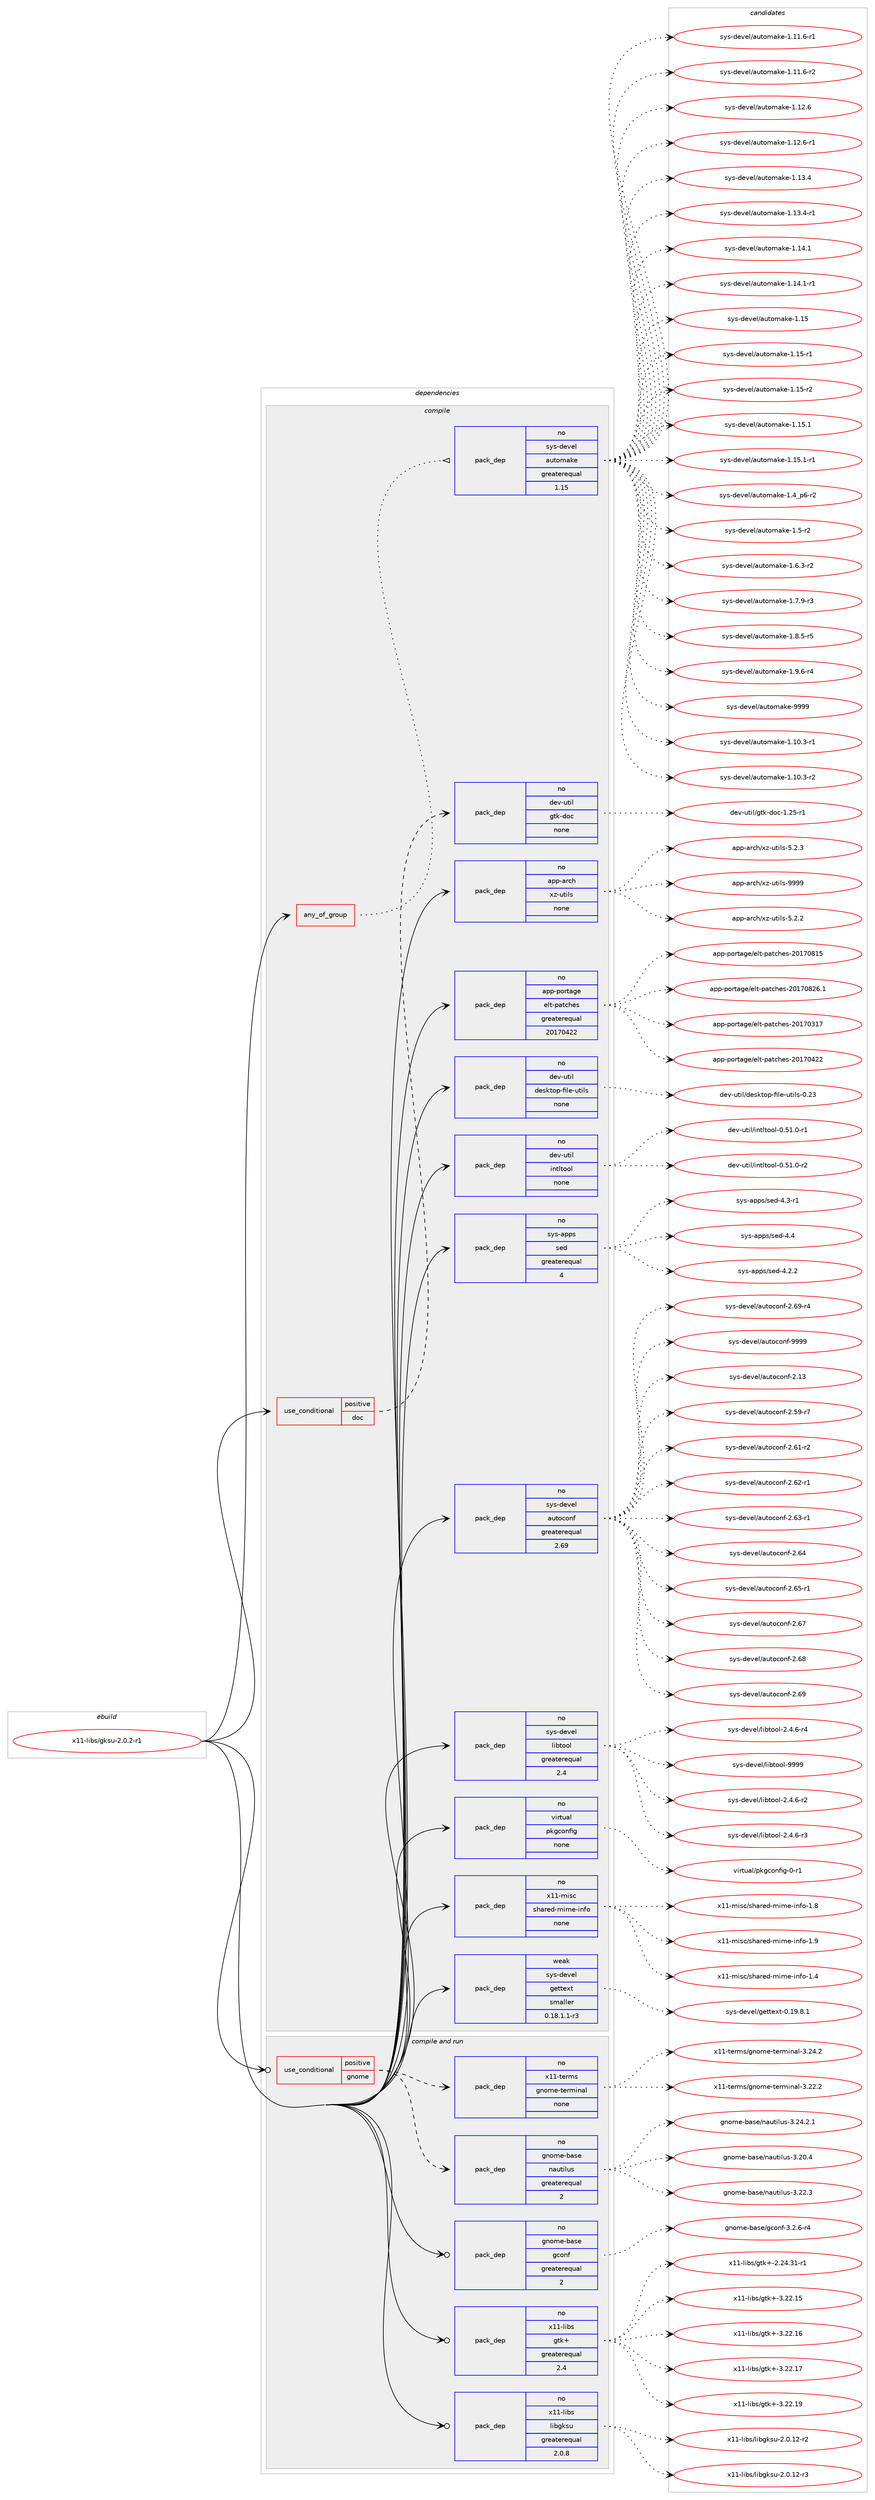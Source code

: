 digraph prolog {

# *************
# Graph options
# *************

newrank=true;
concentrate=true;
compound=true;
graph [rankdir=LR,fontname=Helvetica,fontsize=10,ranksep=1.5];#, ranksep=2.5, nodesep=0.2];
edge  [arrowhead=vee];
node  [fontname=Helvetica,fontsize=10];

# **********
# The ebuild
# **********

subgraph cluster_leftcol {
color=gray;
rank=same;
label=<<i>ebuild</i>>;
id [label="x11-libs/gksu-2.0.2-r1", color=red, width=4, href="../x11-libs/gksu-2.0.2-r1.svg"];
}

# ****************
# The dependencies
# ****************

subgraph cluster_midcol {
color=gray;
label=<<i>dependencies</i>>;
subgraph cluster_compile {
fillcolor="#eeeeee";
style=filled;
label=<<i>compile</i>>;
subgraph any9254 {
dependency516349 [label=<<TABLE BORDER="0" CELLBORDER="1" CELLSPACING="0" CELLPADDING="4"><TR><TD CELLPADDING="10">any_of_group</TD></TR></TABLE>>, shape=none, color=red];subgraph pack384527 {
dependency516350 [label=<<TABLE BORDER="0" CELLBORDER="1" CELLSPACING="0" CELLPADDING="4" WIDTH="220"><TR><TD ROWSPAN="6" CELLPADDING="30">pack_dep</TD></TR><TR><TD WIDTH="110">no</TD></TR><TR><TD>sys-devel</TD></TR><TR><TD>automake</TD></TR><TR><TD>greaterequal</TD></TR><TR><TD>1.15</TD></TR></TABLE>>, shape=none, color=blue];
}
dependency516349:e -> dependency516350:w [weight=20,style="dotted",arrowhead="oinv"];
}
id:e -> dependency516349:w [weight=20,style="solid",arrowhead="vee"];
subgraph cond122229 {
dependency516351 [label=<<TABLE BORDER="0" CELLBORDER="1" CELLSPACING="0" CELLPADDING="4"><TR><TD ROWSPAN="3" CELLPADDING="10">use_conditional</TD></TR><TR><TD>positive</TD></TR><TR><TD>doc</TD></TR></TABLE>>, shape=none, color=red];
subgraph pack384528 {
dependency516352 [label=<<TABLE BORDER="0" CELLBORDER="1" CELLSPACING="0" CELLPADDING="4" WIDTH="220"><TR><TD ROWSPAN="6" CELLPADDING="30">pack_dep</TD></TR><TR><TD WIDTH="110">no</TD></TR><TR><TD>dev-util</TD></TR><TR><TD>gtk-doc</TD></TR><TR><TD>none</TD></TR><TR><TD></TD></TR></TABLE>>, shape=none, color=blue];
}
dependency516351:e -> dependency516352:w [weight=20,style="dashed",arrowhead="vee"];
}
id:e -> dependency516351:w [weight=20,style="solid",arrowhead="vee"];
subgraph pack384529 {
dependency516353 [label=<<TABLE BORDER="0" CELLBORDER="1" CELLSPACING="0" CELLPADDING="4" WIDTH="220"><TR><TD ROWSPAN="6" CELLPADDING="30">pack_dep</TD></TR><TR><TD WIDTH="110">no</TD></TR><TR><TD>app-arch</TD></TR><TR><TD>xz-utils</TD></TR><TR><TD>none</TD></TR><TR><TD></TD></TR></TABLE>>, shape=none, color=blue];
}
id:e -> dependency516353:w [weight=20,style="solid",arrowhead="vee"];
subgraph pack384530 {
dependency516354 [label=<<TABLE BORDER="0" CELLBORDER="1" CELLSPACING="0" CELLPADDING="4" WIDTH="220"><TR><TD ROWSPAN="6" CELLPADDING="30">pack_dep</TD></TR><TR><TD WIDTH="110">no</TD></TR><TR><TD>app-portage</TD></TR><TR><TD>elt-patches</TD></TR><TR><TD>greaterequal</TD></TR><TR><TD>20170422</TD></TR></TABLE>>, shape=none, color=blue];
}
id:e -> dependency516354:w [weight=20,style="solid",arrowhead="vee"];
subgraph pack384531 {
dependency516355 [label=<<TABLE BORDER="0" CELLBORDER="1" CELLSPACING="0" CELLPADDING="4" WIDTH="220"><TR><TD ROWSPAN="6" CELLPADDING="30">pack_dep</TD></TR><TR><TD WIDTH="110">no</TD></TR><TR><TD>dev-util</TD></TR><TR><TD>desktop-file-utils</TD></TR><TR><TD>none</TD></TR><TR><TD></TD></TR></TABLE>>, shape=none, color=blue];
}
id:e -> dependency516355:w [weight=20,style="solid",arrowhead="vee"];
subgraph pack384532 {
dependency516356 [label=<<TABLE BORDER="0" CELLBORDER="1" CELLSPACING="0" CELLPADDING="4" WIDTH="220"><TR><TD ROWSPAN="6" CELLPADDING="30">pack_dep</TD></TR><TR><TD WIDTH="110">no</TD></TR><TR><TD>dev-util</TD></TR><TR><TD>intltool</TD></TR><TR><TD>none</TD></TR><TR><TD></TD></TR></TABLE>>, shape=none, color=blue];
}
id:e -> dependency516356:w [weight=20,style="solid",arrowhead="vee"];
subgraph pack384533 {
dependency516357 [label=<<TABLE BORDER="0" CELLBORDER="1" CELLSPACING="0" CELLPADDING="4" WIDTH="220"><TR><TD ROWSPAN="6" CELLPADDING="30">pack_dep</TD></TR><TR><TD WIDTH="110">no</TD></TR><TR><TD>sys-apps</TD></TR><TR><TD>sed</TD></TR><TR><TD>greaterequal</TD></TR><TR><TD>4</TD></TR></TABLE>>, shape=none, color=blue];
}
id:e -> dependency516357:w [weight=20,style="solid",arrowhead="vee"];
subgraph pack384534 {
dependency516358 [label=<<TABLE BORDER="0" CELLBORDER="1" CELLSPACING="0" CELLPADDING="4" WIDTH="220"><TR><TD ROWSPAN="6" CELLPADDING="30">pack_dep</TD></TR><TR><TD WIDTH="110">no</TD></TR><TR><TD>sys-devel</TD></TR><TR><TD>autoconf</TD></TR><TR><TD>greaterequal</TD></TR><TR><TD>2.69</TD></TR></TABLE>>, shape=none, color=blue];
}
id:e -> dependency516358:w [weight=20,style="solid",arrowhead="vee"];
subgraph pack384535 {
dependency516359 [label=<<TABLE BORDER="0" CELLBORDER="1" CELLSPACING="0" CELLPADDING="4" WIDTH="220"><TR><TD ROWSPAN="6" CELLPADDING="30">pack_dep</TD></TR><TR><TD WIDTH="110">no</TD></TR><TR><TD>sys-devel</TD></TR><TR><TD>libtool</TD></TR><TR><TD>greaterequal</TD></TR><TR><TD>2.4</TD></TR></TABLE>>, shape=none, color=blue];
}
id:e -> dependency516359:w [weight=20,style="solid",arrowhead="vee"];
subgraph pack384536 {
dependency516360 [label=<<TABLE BORDER="0" CELLBORDER="1" CELLSPACING="0" CELLPADDING="4" WIDTH="220"><TR><TD ROWSPAN="6" CELLPADDING="30">pack_dep</TD></TR><TR><TD WIDTH="110">no</TD></TR><TR><TD>virtual</TD></TR><TR><TD>pkgconfig</TD></TR><TR><TD>none</TD></TR><TR><TD></TD></TR></TABLE>>, shape=none, color=blue];
}
id:e -> dependency516360:w [weight=20,style="solid",arrowhead="vee"];
subgraph pack384537 {
dependency516361 [label=<<TABLE BORDER="0" CELLBORDER="1" CELLSPACING="0" CELLPADDING="4" WIDTH="220"><TR><TD ROWSPAN="6" CELLPADDING="30">pack_dep</TD></TR><TR><TD WIDTH="110">no</TD></TR><TR><TD>x11-misc</TD></TR><TR><TD>shared-mime-info</TD></TR><TR><TD>none</TD></TR><TR><TD></TD></TR></TABLE>>, shape=none, color=blue];
}
id:e -> dependency516361:w [weight=20,style="solid",arrowhead="vee"];
subgraph pack384538 {
dependency516362 [label=<<TABLE BORDER="0" CELLBORDER="1" CELLSPACING="0" CELLPADDING="4" WIDTH="220"><TR><TD ROWSPAN="6" CELLPADDING="30">pack_dep</TD></TR><TR><TD WIDTH="110">weak</TD></TR><TR><TD>sys-devel</TD></TR><TR><TD>gettext</TD></TR><TR><TD>smaller</TD></TR><TR><TD>0.18.1.1-r3</TD></TR></TABLE>>, shape=none, color=blue];
}
id:e -> dependency516362:w [weight=20,style="solid",arrowhead="vee"];
}
subgraph cluster_compileandrun {
fillcolor="#eeeeee";
style=filled;
label=<<i>compile and run</i>>;
subgraph cond122230 {
dependency516363 [label=<<TABLE BORDER="0" CELLBORDER="1" CELLSPACING="0" CELLPADDING="4"><TR><TD ROWSPAN="3" CELLPADDING="10">use_conditional</TD></TR><TR><TD>positive</TD></TR><TR><TD>gnome</TD></TR></TABLE>>, shape=none, color=red];
subgraph pack384539 {
dependency516364 [label=<<TABLE BORDER="0" CELLBORDER="1" CELLSPACING="0" CELLPADDING="4" WIDTH="220"><TR><TD ROWSPAN="6" CELLPADDING="30">pack_dep</TD></TR><TR><TD WIDTH="110">no</TD></TR><TR><TD>gnome-base</TD></TR><TR><TD>nautilus</TD></TR><TR><TD>greaterequal</TD></TR><TR><TD>2</TD></TR></TABLE>>, shape=none, color=blue];
}
dependency516363:e -> dependency516364:w [weight=20,style="dashed",arrowhead="vee"];
subgraph pack384540 {
dependency516365 [label=<<TABLE BORDER="0" CELLBORDER="1" CELLSPACING="0" CELLPADDING="4" WIDTH="220"><TR><TD ROWSPAN="6" CELLPADDING="30">pack_dep</TD></TR><TR><TD WIDTH="110">no</TD></TR><TR><TD>x11-terms</TD></TR><TR><TD>gnome-terminal</TD></TR><TR><TD>none</TD></TR><TR><TD></TD></TR></TABLE>>, shape=none, color=blue];
}
dependency516363:e -> dependency516365:w [weight=20,style="dashed",arrowhead="vee"];
}
id:e -> dependency516363:w [weight=20,style="solid",arrowhead="odotvee"];
subgraph pack384541 {
dependency516366 [label=<<TABLE BORDER="0" CELLBORDER="1" CELLSPACING="0" CELLPADDING="4" WIDTH="220"><TR><TD ROWSPAN="6" CELLPADDING="30">pack_dep</TD></TR><TR><TD WIDTH="110">no</TD></TR><TR><TD>gnome-base</TD></TR><TR><TD>gconf</TD></TR><TR><TD>greaterequal</TD></TR><TR><TD>2</TD></TR></TABLE>>, shape=none, color=blue];
}
id:e -> dependency516366:w [weight=20,style="solid",arrowhead="odotvee"];
subgraph pack384542 {
dependency516367 [label=<<TABLE BORDER="0" CELLBORDER="1" CELLSPACING="0" CELLPADDING="4" WIDTH="220"><TR><TD ROWSPAN="6" CELLPADDING="30">pack_dep</TD></TR><TR><TD WIDTH="110">no</TD></TR><TR><TD>x11-libs</TD></TR><TR><TD>gtk+</TD></TR><TR><TD>greaterequal</TD></TR><TR><TD>2.4</TD></TR></TABLE>>, shape=none, color=blue];
}
id:e -> dependency516367:w [weight=20,style="solid",arrowhead="odotvee"];
subgraph pack384543 {
dependency516368 [label=<<TABLE BORDER="0" CELLBORDER="1" CELLSPACING="0" CELLPADDING="4" WIDTH="220"><TR><TD ROWSPAN="6" CELLPADDING="30">pack_dep</TD></TR><TR><TD WIDTH="110">no</TD></TR><TR><TD>x11-libs</TD></TR><TR><TD>libgksu</TD></TR><TR><TD>greaterequal</TD></TR><TR><TD>2.0.8</TD></TR></TABLE>>, shape=none, color=blue];
}
id:e -> dependency516368:w [weight=20,style="solid",arrowhead="odotvee"];
}
subgraph cluster_run {
fillcolor="#eeeeee";
style=filled;
label=<<i>run</i>>;
}
}

# **************
# The candidates
# **************

subgraph cluster_choices {
rank=same;
color=gray;
label=<<i>candidates</i>>;

subgraph choice384527 {
color=black;
nodesep=1;
choice11512111545100101118101108479711711611110997107101454946494846514511449 [label="sys-devel/automake-1.10.3-r1", color=red, width=4,href="../sys-devel/automake-1.10.3-r1.svg"];
choice11512111545100101118101108479711711611110997107101454946494846514511450 [label="sys-devel/automake-1.10.3-r2", color=red, width=4,href="../sys-devel/automake-1.10.3-r2.svg"];
choice11512111545100101118101108479711711611110997107101454946494946544511449 [label="sys-devel/automake-1.11.6-r1", color=red, width=4,href="../sys-devel/automake-1.11.6-r1.svg"];
choice11512111545100101118101108479711711611110997107101454946494946544511450 [label="sys-devel/automake-1.11.6-r2", color=red, width=4,href="../sys-devel/automake-1.11.6-r2.svg"];
choice1151211154510010111810110847971171161111099710710145494649504654 [label="sys-devel/automake-1.12.6", color=red, width=4,href="../sys-devel/automake-1.12.6.svg"];
choice11512111545100101118101108479711711611110997107101454946495046544511449 [label="sys-devel/automake-1.12.6-r1", color=red, width=4,href="../sys-devel/automake-1.12.6-r1.svg"];
choice1151211154510010111810110847971171161111099710710145494649514652 [label="sys-devel/automake-1.13.4", color=red, width=4,href="../sys-devel/automake-1.13.4.svg"];
choice11512111545100101118101108479711711611110997107101454946495146524511449 [label="sys-devel/automake-1.13.4-r1", color=red, width=4,href="../sys-devel/automake-1.13.4-r1.svg"];
choice1151211154510010111810110847971171161111099710710145494649524649 [label="sys-devel/automake-1.14.1", color=red, width=4,href="../sys-devel/automake-1.14.1.svg"];
choice11512111545100101118101108479711711611110997107101454946495246494511449 [label="sys-devel/automake-1.14.1-r1", color=red, width=4,href="../sys-devel/automake-1.14.1-r1.svg"];
choice115121115451001011181011084797117116111109971071014549464953 [label="sys-devel/automake-1.15", color=red, width=4,href="../sys-devel/automake-1.15.svg"];
choice1151211154510010111810110847971171161111099710710145494649534511449 [label="sys-devel/automake-1.15-r1", color=red, width=4,href="../sys-devel/automake-1.15-r1.svg"];
choice1151211154510010111810110847971171161111099710710145494649534511450 [label="sys-devel/automake-1.15-r2", color=red, width=4,href="../sys-devel/automake-1.15-r2.svg"];
choice1151211154510010111810110847971171161111099710710145494649534649 [label="sys-devel/automake-1.15.1", color=red, width=4,href="../sys-devel/automake-1.15.1.svg"];
choice11512111545100101118101108479711711611110997107101454946495346494511449 [label="sys-devel/automake-1.15.1-r1", color=red, width=4,href="../sys-devel/automake-1.15.1-r1.svg"];
choice115121115451001011181011084797117116111109971071014549465295112544511450 [label="sys-devel/automake-1.4_p6-r2", color=red, width=4,href="../sys-devel/automake-1.4_p6-r2.svg"];
choice11512111545100101118101108479711711611110997107101454946534511450 [label="sys-devel/automake-1.5-r2", color=red, width=4,href="../sys-devel/automake-1.5-r2.svg"];
choice115121115451001011181011084797117116111109971071014549465446514511450 [label="sys-devel/automake-1.6.3-r2", color=red, width=4,href="../sys-devel/automake-1.6.3-r2.svg"];
choice115121115451001011181011084797117116111109971071014549465546574511451 [label="sys-devel/automake-1.7.9-r3", color=red, width=4,href="../sys-devel/automake-1.7.9-r3.svg"];
choice115121115451001011181011084797117116111109971071014549465646534511453 [label="sys-devel/automake-1.8.5-r5", color=red, width=4,href="../sys-devel/automake-1.8.5-r5.svg"];
choice115121115451001011181011084797117116111109971071014549465746544511452 [label="sys-devel/automake-1.9.6-r4", color=red, width=4,href="../sys-devel/automake-1.9.6-r4.svg"];
choice115121115451001011181011084797117116111109971071014557575757 [label="sys-devel/automake-9999", color=red, width=4,href="../sys-devel/automake-9999.svg"];
dependency516350:e -> choice11512111545100101118101108479711711611110997107101454946494846514511449:w [style=dotted,weight="100"];
dependency516350:e -> choice11512111545100101118101108479711711611110997107101454946494846514511450:w [style=dotted,weight="100"];
dependency516350:e -> choice11512111545100101118101108479711711611110997107101454946494946544511449:w [style=dotted,weight="100"];
dependency516350:e -> choice11512111545100101118101108479711711611110997107101454946494946544511450:w [style=dotted,weight="100"];
dependency516350:e -> choice1151211154510010111810110847971171161111099710710145494649504654:w [style=dotted,weight="100"];
dependency516350:e -> choice11512111545100101118101108479711711611110997107101454946495046544511449:w [style=dotted,weight="100"];
dependency516350:e -> choice1151211154510010111810110847971171161111099710710145494649514652:w [style=dotted,weight="100"];
dependency516350:e -> choice11512111545100101118101108479711711611110997107101454946495146524511449:w [style=dotted,weight="100"];
dependency516350:e -> choice1151211154510010111810110847971171161111099710710145494649524649:w [style=dotted,weight="100"];
dependency516350:e -> choice11512111545100101118101108479711711611110997107101454946495246494511449:w [style=dotted,weight="100"];
dependency516350:e -> choice115121115451001011181011084797117116111109971071014549464953:w [style=dotted,weight="100"];
dependency516350:e -> choice1151211154510010111810110847971171161111099710710145494649534511449:w [style=dotted,weight="100"];
dependency516350:e -> choice1151211154510010111810110847971171161111099710710145494649534511450:w [style=dotted,weight="100"];
dependency516350:e -> choice1151211154510010111810110847971171161111099710710145494649534649:w [style=dotted,weight="100"];
dependency516350:e -> choice11512111545100101118101108479711711611110997107101454946495346494511449:w [style=dotted,weight="100"];
dependency516350:e -> choice115121115451001011181011084797117116111109971071014549465295112544511450:w [style=dotted,weight="100"];
dependency516350:e -> choice11512111545100101118101108479711711611110997107101454946534511450:w [style=dotted,weight="100"];
dependency516350:e -> choice115121115451001011181011084797117116111109971071014549465446514511450:w [style=dotted,weight="100"];
dependency516350:e -> choice115121115451001011181011084797117116111109971071014549465546574511451:w [style=dotted,weight="100"];
dependency516350:e -> choice115121115451001011181011084797117116111109971071014549465646534511453:w [style=dotted,weight="100"];
dependency516350:e -> choice115121115451001011181011084797117116111109971071014549465746544511452:w [style=dotted,weight="100"];
dependency516350:e -> choice115121115451001011181011084797117116111109971071014557575757:w [style=dotted,weight="100"];
}
subgraph choice384528 {
color=black;
nodesep=1;
choice1001011184511711610510847103116107451001119945494650534511449 [label="dev-util/gtk-doc-1.25-r1", color=red, width=4,href="../dev-util/gtk-doc-1.25-r1.svg"];
dependency516352:e -> choice1001011184511711610510847103116107451001119945494650534511449:w [style=dotted,weight="100"];
}
subgraph choice384529 {
color=black;
nodesep=1;
choice971121124597114991044712012245117116105108115455346504650 [label="app-arch/xz-utils-5.2.2", color=red, width=4,href="../app-arch/xz-utils-5.2.2.svg"];
choice971121124597114991044712012245117116105108115455346504651 [label="app-arch/xz-utils-5.2.3", color=red, width=4,href="../app-arch/xz-utils-5.2.3.svg"];
choice9711211245971149910447120122451171161051081154557575757 [label="app-arch/xz-utils-9999", color=red, width=4,href="../app-arch/xz-utils-9999.svg"];
dependency516353:e -> choice971121124597114991044712012245117116105108115455346504650:w [style=dotted,weight="100"];
dependency516353:e -> choice971121124597114991044712012245117116105108115455346504651:w [style=dotted,weight="100"];
dependency516353:e -> choice9711211245971149910447120122451171161051081154557575757:w [style=dotted,weight="100"];
}
subgraph choice384530 {
color=black;
nodesep=1;
choice97112112451121111141169710310147101108116451129711699104101115455048495548514955 [label="app-portage/elt-patches-20170317", color=red, width=4,href="../app-portage/elt-patches-20170317.svg"];
choice97112112451121111141169710310147101108116451129711699104101115455048495548525050 [label="app-portage/elt-patches-20170422", color=red, width=4,href="../app-portage/elt-patches-20170422.svg"];
choice97112112451121111141169710310147101108116451129711699104101115455048495548564953 [label="app-portage/elt-patches-20170815", color=red, width=4,href="../app-portage/elt-patches-20170815.svg"];
choice971121124511211111411697103101471011081164511297116991041011154550484955485650544649 [label="app-portage/elt-patches-20170826.1", color=red, width=4,href="../app-portage/elt-patches-20170826.1.svg"];
dependency516354:e -> choice97112112451121111141169710310147101108116451129711699104101115455048495548514955:w [style=dotted,weight="100"];
dependency516354:e -> choice97112112451121111141169710310147101108116451129711699104101115455048495548525050:w [style=dotted,weight="100"];
dependency516354:e -> choice97112112451121111141169710310147101108116451129711699104101115455048495548564953:w [style=dotted,weight="100"];
dependency516354:e -> choice971121124511211111411697103101471011081164511297116991041011154550484955485650544649:w [style=dotted,weight="100"];
}
subgraph choice384531 {
color=black;
nodesep=1;
choice100101118451171161051084710010111510711611111245102105108101451171161051081154548465051 [label="dev-util/desktop-file-utils-0.23", color=red, width=4,href="../dev-util/desktop-file-utils-0.23.svg"];
dependency516355:e -> choice100101118451171161051084710010111510711611111245102105108101451171161051081154548465051:w [style=dotted,weight="100"];
}
subgraph choice384532 {
color=black;
nodesep=1;
choice1001011184511711610510847105110116108116111111108454846534946484511449 [label="dev-util/intltool-0.51.0-r1", color=red, width=4,href="../dev-util/intltool-0.51.0-r1.svg"];
choice1001011184511711610510847105110116108116111111108454846534946484511450 [label="dev-util/intltool-0.51.0-r2", color=red, width=4,href="../dev-util/intltool-0.51.0-r2.svg"];
dependency516356:e -> choice1001011184511711610510847105110116108116111111108454846534946484511449:w [style=dotted,weight="100"];
dependency516356:e -> choice1001011184511711610510847105110116108116111111108454846534946484511450:w [style=dotted,weight="100"];
}
subgraph choice384533 {
color=black;
nodesep=1;
choice115121115459711211211547115101100455246504650 [label="sys-apps/sed-4.2.2", color=red, width=4,href="../sys-apps/sed-4.2.2.svg"];
choice115121115459711211211547115101100455246514511449 [label="sys-apps/sed-4.3-r1", color=red, width=4,href="../sys-apps/sed-4.3-r1.svg"];
choice11512111545971121121154711510110045524652 [label="sys-apps/sed-4.4", color=red, width=4,href="../sys-apps/sed-4.4.svg"];
dependency516357:e -> choice115121115459711211211547115101100455246504650:w [style=dotted,weight="100"];
dependency516357:e -> choice115121115459711211211547115101100455246514511449:w [style=dotted,weight="100"];
dependency516357:e -> choice11512111545971121121154711510110045524652:w [style=dotted,weight="100"];
}
subgraph choice384534 {
color=black;
nodesep=1;
choice115121115451001011181011084797117116111991111101024550464951 [label="sys-devel/autoconf-2.13", color=red, width=4,href="../sys-devel/autoconf-2.13.svg"];
choice1151211154510010111810110847971171161119911111010245504653574511455 [label="sys-devel/autoconf-2.59-r7", color=red, width=4,href="../sys-devel/autoconf-2.59-r7.svg"];
choice1151211154510010111810110847971171161119911111010245504654494511450 [label="sys-devel/autoconf-2.61-r2", color=red, width=4,href="../sys-devel/autoconf-2.61-r2.svg"];
choice1151211154510010111810110847971171161119911111010245504654504511449 [label="sys-devel/autoconf-2.62-r1", color=red, width=4,href="../sys-devel/autoconf-2.62-r1.svg"];
choice1151211154510010111810110847971171161119911111010245504654514511449 [label="sys-devel/autoconf-2.63-r1", color=red, width=4,href="../sys-devel/autoconf-2.63-r1.svg"];
choice115121115451001011181011084797117116111991111101024550465452 [label="sys-devel/autoconf-2.64", color=red, width=4,href="../sys-devel/autoconf-2.64.svg"];
choice1151211154510010111810110847971171161119911111010245504654534511449 [label="sys-devel/autoconf-2.65-r1", color=red, width=4,href="../sys-devel/autoconf-2.65-r1.svg"];
choice115121115451001011181011084797117116111991111101024550465455 [label="sys-devel/autoconf-2.67", color=red, width=4,href="../sys-devel/autoconf-2.67.svg"];
choice115121115451001011181011084797117116111991111101024550465456 [label="sys-devel/autoconf-2.68", color=red, width=4,href="../sys-devel/autoconf-2.68.svg"];
choice115121115451001011181011084797117116111991111101024550465457 [label="sys-devel/autoconf-2.69", color=red, width=4,href="../sys-devel/autoconf-2.69.svg"];
choice1151211154510010111810110847971171161119911111010245504654574511452 [label="sys-devel/autoconf-2.69-r4", color=red, width=4,href="../sys-devel/autoconf-2.69-r4.svg"];
choice115121115451001011181011084797117116111991111101024557575757 [label="sys-devel/autoconf-9999", color=red, width=4,href="../sys-devel/autoconf-9999.svg"];
dependency516358:e -> choice115121115451001011181011084797117116111991111101024550464951:w [style=dotted,weight="100"];
dependency516358:e -> choice1151211154510010111810110847971171161119911111010245504653574511455:w [style=dotted,weight="100"];
dependency516358:e -> choice1151211154510010111810110847971171161119911111010245504654494511450:w [style=dotted,weight="100"];
dependency516358:e -> choice1151211154510010111810110847971171161119911111010245504654504511449:w [style=dotted,weight="100"];
dependency516358:e -> choice1151211154510010111810110847971171161119911111010245504654514511449:w [style=dotted,weight="100"];
dependency516358:e -> choice115121115451001011181011084797117116111991111101024550465452:w [style=dotted,weight="100"];
dependency516358:e -> choice1151211154510010111810110847971171161119911111010245504654534511449:w [style=dotted,weight="100"];
dependency516358:e -> choice115121115451001011181011084797117116111991111101024550465455:w [style=dotted,weight="100"];
dependency516358:e -> choice115121115451001011181011084797117116111991111101024550465456:w [style=dotted,weight="100"];
dependency516358:e -> choice115121115451001011181011084797117116111991111101024550465457:w [style=dotted,weight="100"];
dependency516358:e -> choice1151211154510010111810110847971171161119911111010245504654574511452:w [style=dotted,weight="100"];
dependency516358:e -> choice115121115451001011181011084797117116111991111101024557575757:w [style=dotted,weight="100"];
}
subgraph choice384535 {
color=black;
nodesep=1;
choice1151211154510010111810110847108105981161111111084550465246544511450 [label="sys-devel/libtool-2.4.6-r2", color=red, width=4,href="../sys-devel/libtool-2.4.6-r2.svg"];
choice1151211154510010111810110847108105981161111111084550465246544511451 [label="sys-devel/libtool-2.4.6-r3", color=red, width=4,href="../sys-devel/libtool-2.4.6-r3.svg"];
choice1151211154510010111810110847108105981161111111084550465246544511452 [label="sys-devel/libtool-2.4.6-r4", color=red, width=4,href="../sys-devel/libtool-2.4.6-r4.svg"];
choice1151211154510010111810110847108105981161111111084557575757 [label="sys-devel/libtool-9999", color=red, width=4,href="../sys-devel/libtool-9999.svg"];
dependency516359:e -> choice1151211154510010111810110847108105981161111111084550465246544511450:w [style=dotted,weight="100"];
dependency516359:e -> choice1151211154510010111810110847108105981161111111084550465246544511451:w [style=dotted,weight="100"];
dependency516359:e -> choice1151211154510010111810110847108105981161111111084550465246544511452:w [style=dotted,weight="100"];
dependency516359:e -> choice1151211154510010111810110847108105981161111111084557575757:w [style=dotted,weight="100"];
}
subgraph choice384536 {
color=black;
nodesep=1;
choice11810511411611797108471121071039911111010210510345484511449 [label="virtual/pkgconfig-0-r1", color=red, width=4,href="../virtual/pkgconfig-0-r1.svg"];
dependency516360:e -> choice11810511411611797108471121071039911111010210510345484511449:w [style=dotted,weight="100"];
}
subgraph choice384537 {
color=black;
nodesep=1;
choice120494945109105115994711510497114101100451091051091014510511010211145494652 [label="x11-misc/shared-mime-info-1.4", color=red, width=4,href="../x11-misc/shared-mime-info-1.4.svg"];
choice120494945109105115994711510497114101100451091051091014510511010211145494656 [label="x11-misc/shared-mime-info-1.8", color=red, width=4,href="../x11-misc/shared-mime-info-1.8.svg"];
choice120494945109105115994711510497114101100451091051091014510511010211145494657 [label="x11-misc/shared-mime-info-1.9", color=red, width=4,href="../x11-misc/shared-mime-info-1.9.svg"];
dependency516361:e -> choice120494945109105115994711510497114101100451091051091014510511010211145494652:w [style=dotted,weight="100"];
dependency516361:e -> choice120494945109105115994711510497114101100451091051091014510511010211145494656:w [style=dotted,weight="100"];
dependency516361:e -> choice120494945109105115994711510497114101100451091051091014510511010211145494657:w [style=dotted,weight="100"];
}
subgraph choice384538 {
color=black;
nodesep=1;
choice1151211154510010111810110847103101116116101120116454846495746564649 [label="sys-devel/gettext-0.19.8.1", color=red, width=4,href="../sys-devel/gettext-0.19.8.1.svg"];
dependency516362:e -> choice1151211154510010111810110847103101116116101120116454846495746564649:w [style=dotted,weight="100"];
}
subgraph choice384539 {
color=black;
nodesep=1;
choice103110111109101459897115101471109711711610510811711545514650484652 [label="gnome-base/nautilus-3.20.4", color=red, width=4,href="../gnome-base/nautilus-3.20.4.svg"];
choice103110111109101459897115101471109711711610510811711545514650504651 [label="gnome-base/nautilus-3.22.3", color=red, width=4,href="../gnome-base/nautilus-3.22.3.svg"];
choice1031101111091014598971151014711097117116105108117115455146505246504649 [label="gnome-base/nautilus-3.24.2.1", color=red, width=4,href="../gnome-base/nautilus-3.24.2.1.svg"];
dependency516364:e -> choice103110111109101459897115101471109711711610510811711545514650484652:w [style=dotted,weight="100"];
dependency516364:e -> choice103110111109101459897115101471109711711610510811711545514650504651:w [style=dotted,weight="100"];
dependency516364:e -> choice1031101111091014598971151014711097117116105108117115455146505246504649:w [style=dotted,weight="100"];
}
subgraph choice384540 {
color=black;
nodesep=1;
choice12049494511610111410911547103110111109101451161011141091051109710845514650504650 [label="x11-terms/gnome-terminal-3.22.2", color=red, width=4,href="../x11-terms/gnome-terminal-3.22.2.svg"];
choice12049494511610111410911547103110111109101451161011141091051109710845514650524650 [label="x11-terms/gnome-terminal-3.24.2", color=red, width=4,href="../x11-terms/gnome-terminal-3.24.2.svg"];
dependency516365:e -> choice12049494511610111410911547103110111109101451161011141091051109710845514650504650:w [style=dotted,weight="100"];
dependency516365:e -> choice12049494511610111410911547103110111109101451161011141091051109710845514650524650:w [style=dotted,weight="100"];
}
subgraph choice384541 {
color=black;
nodesep=1;
choice10311011110910145989711510147103991111101024551465046544511452 [label="gnome-base/gconf-3.2.6-r4", color=red, width=4,href="../gnome-base/gconf-3.2.6-r4.svg"];
dependency516366:e -> choice10311011110910145989711510147103991111101024551465046544511452:w [style=dotted,weight="100"];
}
subgraph choice384542 {
color=black;
nodesep=1;
choice12049494510810598115471031161074345504650524651494511449 [label="x11-libs/gtk+-2.24.31-r1", color=red, width=4,href="../x11-libs/gtk+-2.24.31-r1.svg"];
choice1204949451081059811547103116107434551465050464953 [label="x11-libs/gtk+-3.22.15", color=red, width=4,href="../x11-libs/gtk+-3.22.15.svg"];
choice1204949451081059811547103116107434551465050464954 [label="x11-libs/gtk+-3.22.16", color=red, width=4,href="../x11-libs/gtk+-3.22.16.svg"];
choice1204949451081059811547103116107434551465050464955 [label="x11-libs/gtk+-3.22.17", color=red, width=4,href="../x11-libs/gtk+-3.22.17.svg"];
choice1204949451081059811547103116107434551465050464957 [label="x11-libs/gtk+-3.22.19", color=red, width=4,href="../x11-libs/gtk+-3.22.19.svg"];
dependency516367:e -> choice12049494510810598115471031161074345504650524651494511449:w [style=dotted,weight="100"];
dependency516367:e -> choice1204949451081059811547103116107434551465050464953:w [style=dotted,weight="100"];
dependency516367:e -> choice1204949451081059811547103116107434551465050464954:w [style=dotted,weight="100"];
dependency516367:e -> choice1204949451081059811547103116107434551465050464955:w [style=dotted,weight="100"];
dependency516367:e -> choice1204949451081059811547103116107434551465050464957:w [style=dotted,weight="100"];
}
subgraph choice384543 {
color=black;
nodesep=1;
choice120494945108105981154710810598103107115117455046484649504511450 [label="x11-libs/libgksu-2.0.12-r2", color=red, width=4,href="../x11-libs/libgksu-2.0.12-r2.svg"];
choice120494945108105981154710810598103107115117455046484649504511451 [label="x11-libs/libgksu-2.0.12-r3", color=red, width=4,href="../x11-libs/libgksu-2.0.12-r3.svg"];
dependency516368:e -> choice120494945108105981154710810598103107115117455046484649504511450:w [style=dotted,weight="100"];
dependency516368:e -> choice120494945108105981154710810598103107115117455046484649504511451:w [style=dotted,weight="100"];
}
}

}
